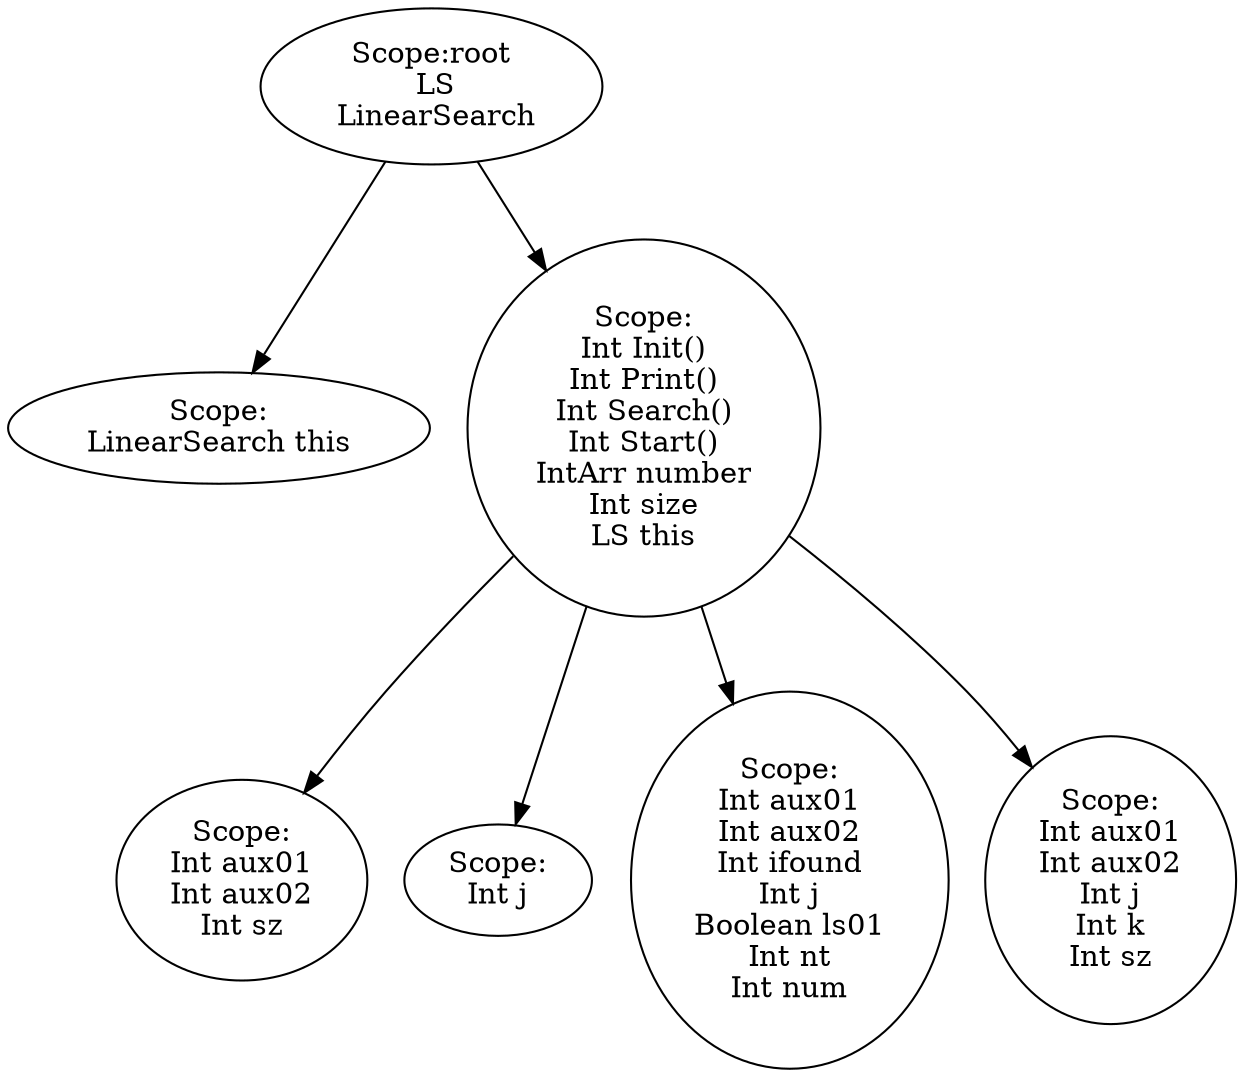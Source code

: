 digraph {
n0 [label="Scope:root
 LS
 LinearSearch
"];
n1 [label="Scope:
LinearSearch this
"];
n0 -> n1
n2 [label="Scope:
Int Init()
Int Print()
Int Search()
Int Start()
IntArr number
Int size
LS this
"];
n3 [label="Scope:
Int aux01
Int aux02
Int sz
"];
n2 -> n3
n4 [label="Scope:
Int j
"];
n2 -> n4
n5 [label="Scope:
Int aux01
Int aux02
Int ifound
Int j
Boolean ls01
Int nt
Int num
"];
n2 -> n5
n6 [label="Scope:
Int aux01
Int aux02
Int j
Int k
Int sz
"];
n2 -> n6
n0 -> n2
}
